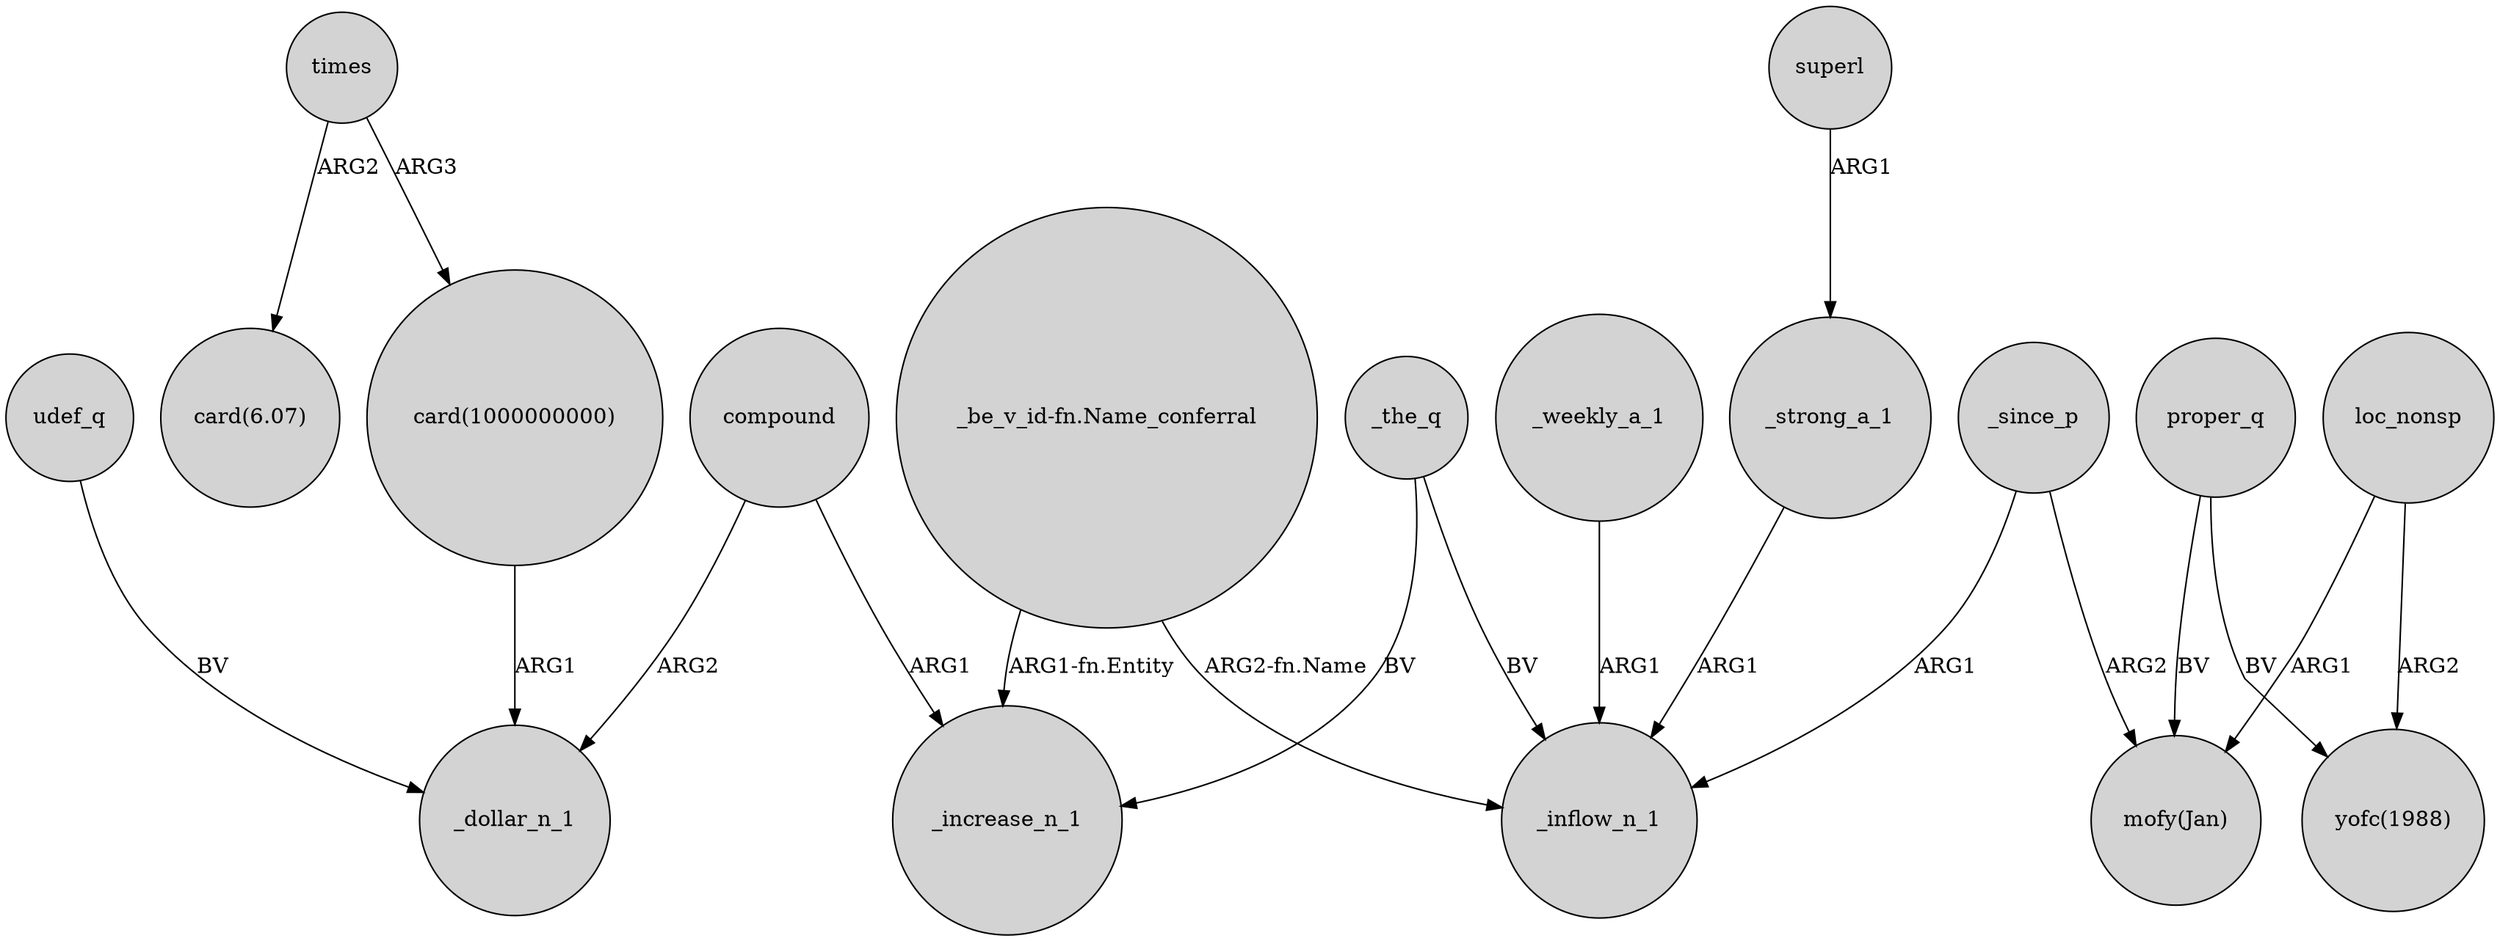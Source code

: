 digraph {
	node [shape=circle style=filled]
	"card(1000000000)" -> _dollar_n_1 [label=ARG1]
	proper_q -> "mofy(Jan)" [label=BV]
	compound -> _increase_n_1 [label=ARG1]
	superl -> _strong_a_1 [label=ARG1]
	compound -> _dollar_n_1 [label=ARG2]
	times -> "card(1000000000)" [label=ARG3]
	times -> "card(6.07)" [label=ARG2]
	"_be_v_id-fn.Name_conferral" -> _inflow_n_1 [label="ARG2-fn.Name"]
	_since_p -> _inflow_n_1 [label=ARG1]
	udef_q -> _dollar_n_1 [label=BV]
	"_be_v_id-fn.Name_conferral" -> _increase_n_1 [label="ARG1-fn.Entity"]
	proper_q -> "yofc(1988)" [label=BV]
	_strong_a_1 -> _inflow_n_1 [label=ARG1]
	_weekly_a_1 -> _inflow_n_1 [label=ARG1]
	_since_p -> "mofy(Jan)" [label=ARG2]
	loc_nonsp -> "yofc(1988)" [label=ARG2]
	_the_q -> _increase_n_1 [label=BV]
	loc_nonsp -> "mofy(Jan)" [label=ARG1]
	_the_q -> _inflow_n_1 [label=BV]
}
